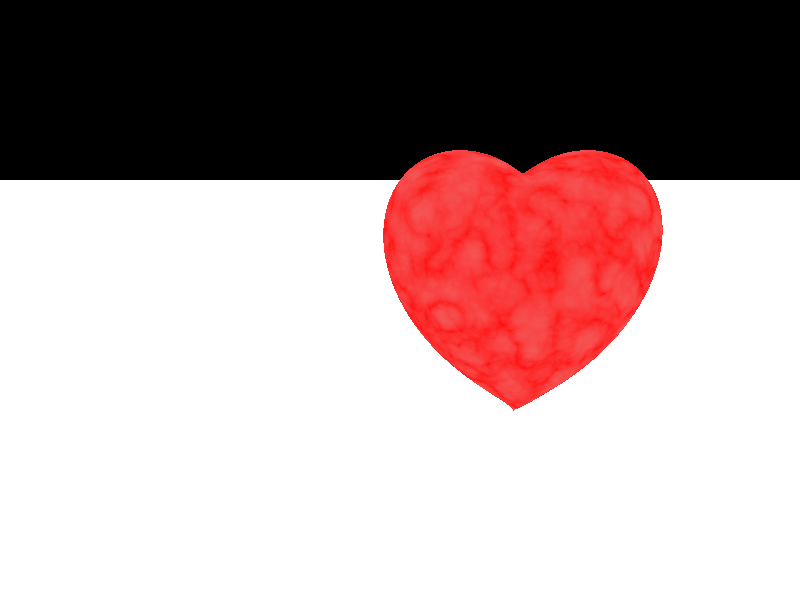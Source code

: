 // Width=1200
// Height=900
// FPS=20
// Initial_Clock=0
// Final_Clock=6

#version 3.7;

global_settings {
  assumed_gamma 1
  ambient_light 0
  photons {
    count 100000
  }
}


camera {
  location <-1,-5,1>
  look_at <-1,0,0>
  right (image_width/image_height)*x
  up z
  sky z
}

light_source {
  <10,-10,10>
  color 1
}

// Function from http://news.povray.org/povray.bugreports/thread/%3Cweb.4b9773ab2e1c2878877dd06b0@news.povray.org%3E/
#declare heart = function(x,y,z) {
  (2*y*y + x*x + z*z-1) - pow((y*y/10 + x*x),1/3)*z
}

#declare transition = (1-cos(2*pi*clock/3.0))/2;

isosurface {
  function{ (1-transition)*heart(x,y,z) + transition*heart(x,y,-z) }
  accuracy 0.001
  max_gradient 5
  contained_by{sphere{0, 1.5}}

  photons{
    target
    refraction on
  }

  // texture{
  //   pigment{
  //     rgb 1
  //   }
  // }

  pigment{
    granite
    pigment_map{
      [0 rgbt <1.0, 0.0, 0.0, 0.4>]
      [1 rgbt <0.9, 0.1, 0.1, 0.4>]
    }
  }
  interior{ior 1.3}
  normal{crackle 1 scale 0.5}
  finish{phong 0.5}
}


plane{
  z, -5

  pigment{
    rgb 1
  }
}